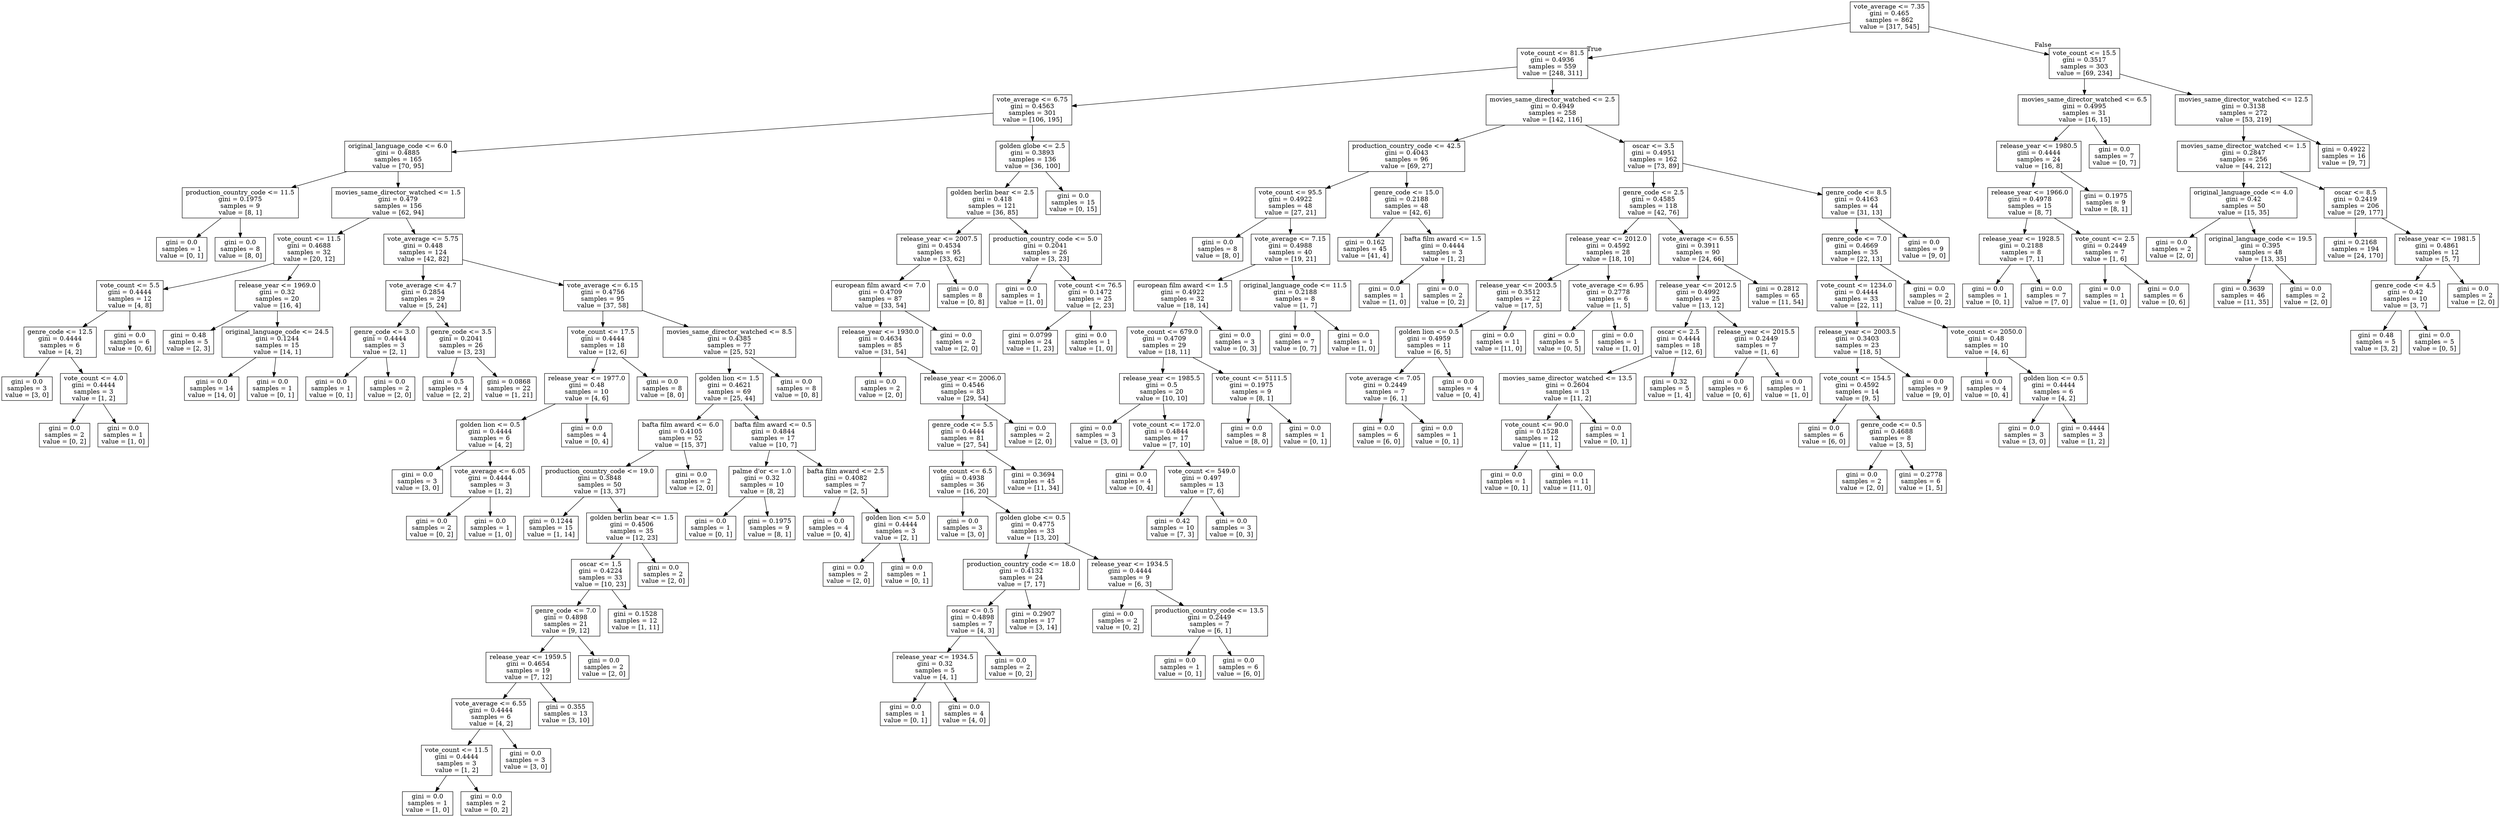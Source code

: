 digraph Tree {
node [shape=box] ;
0 [label="vote_average <= 7.35\ngini = 0.465\nsamples = 862\nvalue = [317, 545]"] ;
1 [label="vote_count <= 81.5\ngini = 0.4936\nsamples = 559\nvalue = [248, 311]"] ;
0 -> 1 [labeldistance=2.5, labelangle=45, headlabel="True"] ;
3 [label="vote_average <= 6.75\ngini = 0.4563\nsamples = 301\nvalue = [106, 195]"] ;
1 -> 3 ;
21 [label="original_language_code <= 6.0\ngini = 0.4885\nsamples = 165\nvalue = [70, 95]"] ;
3 -> 21 ;
23 [label="production_country_code <= 11.5\ngini = 0.1975\nsamples = 9\nvalue = [8, 1]"] ;
21 -> 23 ;
89 [label="gini = 0.0\nsamples = 1\nvalue = [0, 1]"] ;
23 -> 89 ;
90 [label="gini = 0.0\nsamples = 8\nvalue = [8, 0]"] ;
23 -> 90 ;
24 [label="movies_same_director_watched <= 1.5\ngini = 0.479\nsamples = 156\nvalue = [62, 94]"] ;
21 -> 24 ;
25 [label="vote_count <= 11.5\ngini = 0.4688\nsamples = 32\nvalue = [20, 12]"] ;
24 -> 25 ;
31 [label="vote_count <= 5.5\ngini = 0.4444\nsamples = 12\nvalue = [4, 8]"] ;
25 -> 31 ;
37 [label="genre_code <= 12.5\ngini = 0.4444\nsamples = 6\nvalue = [4, 2]"] ;
31 -> 37 ;
183 [label="gini = 0.0\nsamples = 3\nvalue = [3, 0]"] ;
37 -> 183 ;
184 [label="vote_count <= 4.0\ngini = 0.4444\nsamples = 3\nvalue = [1, 2]"] ;
37 -> 184 ;
187 [label="gini = 0.0\nsamples = 2\nvalue = [0, 2]"] ;
184 -> 187 ;
188 [label="gini = 0.0\nsamples = 1\nvalue = [1, 0]"] ;
184 -> 188 ;
38 [label="gini = 0.0\nsamples = 6\nvalue = [0, 6]"] ;
31 -> 38 ;
32 [label="release_year <= 1969.0\ngini = 0.32\nsamples = 20\nvalue = [16, 4]"] ;
25 -> 32 ;
49 [label="gini = 0.48\nsamples = 5\nvalue = [2, 3]"] ;
32 -> 49 ;
50 [label="original_language_code <= 24.5\ngini = 0.1244\nsamples = 15\nvalue = [14, 1]"] ;
32 -> 50 ;
85 [label="gini = 0.0\nsamples = 14\nvalue = [14, 0]"] ;
50 -> 85 ;
86 [label="gini = 0.0\nsamples = 1\nvalue = [0, 1]"] ;
50 -> 86 ;
26 [label="vote_average <= 5.75\ngini = 0.448\nsamples = 124\nvalue = [42, 82]"] ;
24 -> 26 ;
55 [label="vote_average <= 4.7\ngini = 0.2854\nsamples = 29\nvalue = [5, 24]"] ;
26 -> 55 ;
111 [label="genre_code <= 3.0\ngini = 0.4444\nsamples = 3\nvalue = [2, 1]"] ;
55 -> 111 ;
191 [label="gini = 0.0\nsamples = 1\nvalue = [0, 1]"] ;
111 -> 191 ;
192 [label="gini = 0.0\nsamples = 2\nvalue = [2, 0]"] ;
111 -> 192 ;
112 [label="genre_code <= 3.5\ngini = 0.2041\nsamples = 26\nvalue = [3, 23]"] ;
55 -> 112 ;
169 [label="gini = 0.5\nsamples = 4\nvalue = [2, 2]"] ;
112 -> 169 ;
170 [label="gini = 0.0868\nsamples = 22\nvalue = [1, 21]"] ;
112 -> 170 ;
56 [label="vote_average <= 6.15\ngini = 0.4756\nsamples = 95\nvalue = [37, 58]"] ;
26 -> 56 ;
57 [label="vote_count <= 17.5\ngini = 0.4444\nsamples = 18\nvalue = [12, 6]"] ;
56 -> 57 ;
59 [label="release_year <= 1977.0\ngini = 0.48\nsamples = 10\nvalue = [4, 6]"] ;
57 -> 59 ;
61 [label="golden lion <= 0.5\ngini = 0.4444\nsamples = 6\nvalue = [4, 2]"] ;
59 -> 61 ;
193 [label="gini = 0.0\nsamples = 3\nvalue = [3, 0]"] ;
61 -> 193 ;
194 [label="vote_average <= 6.05\ngini = 0.4444\nsamples = 3\nvalue = [1, 2]"] ;
61 -> 194 ;
195 [label="gini = 0.0\nsamples = 2\nvalue = [0, 2]"] ;
194 -> 195 ;
196 [label="gini = 0.0\nsamples = 1\nvalue = [1, 0]"] ;
194 -> 196 ;
62 [label="gini = 0.0\nsamples = 4\nvalue = [0, 4]"] ;
59 -> 62 ;
60 [label="gini = 0.0\nsamples = 8\nvalue = [8, 0]"] ;
57 -> 60 ;
58 [label="movies_same_director_watched <= 8.5\ngini = 0.4385\nsamples = 77\nvalue = [25, 52]"] ;
56 -> 58 ;
73 [label="golden lion <= 1.5\ngini = 0.4621\nsamples = 69\nvalue = [25, 44]"] ;
58 -> 73 ;
75 [label="bafta film award <= 6.0\ngini = 0.4105\nsamples = 52\nvalue = [15, 37]"] ;
73 -> 75 ;
79 [label="production_country_code <= 19.0\ngini = 0.3848\nsamples = 50\nvalue = [13, 37]"] ;
75 -> 79 ;
121 [label="gini = 0.1244\nsamples = 15\nvalue = [1, 14]"] ;
79 -> 121 ;
122 [label="golden berlin bear <= 1.5\ngini = 0.4506\nsamples = 35\nvalue = [12, 23]"] ;
79 -> 122 ;
123 [label="oscar <= 1.5\ngini = 0.4224\nsamples = 33\nvalue = [10, 23]"] ;
122 -> 123 ;
125 [label="genre_code <= 7.0\ngini = 0.4898\nsamples = 21\nvalue = [9, 12]"] ;
123 -> 125 ;
155 [label="release_year <= 1959.5\ngini = 0.4654\nsamples = 19\nvalue = [7, 12]"] ;
125 -> 155 ;
157 [label="vote_average <= 6.55\ngini = 0.4444\nsamples = 6\nvalue = [4, 2]"] ;
155 -> 157 ;
177 [label="vote_count <= 11.5\ngini = 0.4444\nsamples = 3\nvalue = [1, 2]"] ;
157 -> 177 ;
185 [label="gini = 0.0\nsamples = 1\nvalue = [1, 0]"] ;
177 -> 185 ;
186 [label="gini = 0.0\nsamples = 2\nvalue = [0, 2]"] ;
177 -> 186 ;
178 [label="gini = 0.0\nsamples = 3\nvalue = [3, 0]"] ;
157 -> 178 ;
158 [label="gini = 0.355\nsamples = 13\nvalue = [3, 10]"] ;
155 -> 158 ;
156 [label="gini = 0.0\nsamples = 2\nvalue = [2, 0]"] ;
125 -> 156 ;
126 [label="gini = 0.1528\nsamples = 12\nvalue = [1, 11]"] ;
123 -> 126 ;
124 [label="gini = 0.0\nsamples = 2\nvalue = [2, 0]"] ;
122 -> 124 ;
80 [label="gini = 0.0\nsamples = 2\nvalue = [2, 0]"] ;
75 -> 80 ;
76 [label="bafta film award <= 0.5\ngini = 0.4844\nsamples = 17\nvalue = [10, 7]"] ;
73 -> 76 ;
77 [label="palme d'or <= 1.0\ngini = 0.32\nsamples = 10\nvalue = [8, 2]"] ;
76 -> 77 ;
159 [label="gini = 0.0\nsamples = 1\nvalue = [0, 1]"] ;
77 -> 159 ;
160 [label="gini = 0.1975\nsamples = 9\nvalue = [8, 1]"] ;
77 -> 160 ;
78 [label="bafta film award <= 2.5\ngini = 0.4082\nsamples = 7\nvalue = [2, 5]"] ;
76 -> 78 ;
153 [label="gini = 0.0\nsamples = 4\nvalue = [0, 4]"] ;
78 -> 153 ;
154 [label="golden lion <= 5.0\ngini = 0.4444\nsamples = 3\nvalue = [2, 1]"] ;
78 -> 154 ;
179 [label="gini = 0.0\nsamples = 2\nvalue = [2, 0]"] ;
154 -> 179 ;
180 [label="gini = 0.0\nsamples = 1\nvalue = [0, 1]"] ;
154 -> 180 ;
74 [label="gini = 0.0\nsamples = 8\nvalue = [0, 8]"] ;
58 -> 74 ;
22 [label="golden globe <= 2.5\ngini = 0.3893\nsamples = 136\nvalue = [36, 100]"] ;
3 -> 22 ;
41 [label="golden berlin bear <= 2.5\ngini = 0.418\nsamples = 121\nvalue = [36, 85]"] ;
22 -> 41 ;
47 [label="release_year <= 2007.5\ngini = 0.4534\nsamples = 95\nvalue = [33, 62]"] ;
41 -> 47 ;
51 [label="european film award <= 7.0\ngini = 0.4709\nsamples = 87\nvalue = [33, 54]"] ;
47 -> 51 ;
127 [label="release_year <= 1930.0\ngini = 0.4634\nsamples = 85\nvalue = [31, 54]"] ;
51 -> 127 ;
129 [label="gini = 0.0\nsamples = 2\nvalue = [2, 0]"] ;
127 -> 129 ;
130 [label="release_year <= 2006.0\ngini = 0.4546\nsamples = 83\nvalue = [29, 54]"] ;
127 -> 130 ;
131 [label="genre_code <= 5.5\ngini = 0.4444\nsamples = 81\nvalue = [27, 54]"] ;
130 -> 131 ;
133 [label="vote_count <= 6.5\ngini = 0.4938\nsamples = 36\nvalue = [16, 20]"] ;
131 -> 133 ;
135 [label="gini = 0.0\nsamples = 3\nvalue = [3, 0]"] ;
133 -> 135 ;
136 [label="golden globe <= 0.5\ngini = 0.4775\nsamples = 33\nvalue = [13, 20]"] ;
133 -> 136 ;
137 [label="production_country_code <= 18.0\ngini = 0.4132\nsamples = 24\nvalue = [7, 17]"] ;
136 -> 137 ;
147 [label="oscar <= 0.5\ngini = 0.4898\nsamples = 7\nvalue = [4, 3]"] ;
137 -> 147 ;
149 [label="release_year <= 1934.5\ngini = 0.32\nsamples = 5\nvalue = [4, 1]"] ;
147 -> 149 ;
151 [label="gini = 0.0\nsamples = 1\nvalue = [0, 1]"] ;
149 -> 151 ;
152 [label="gini = 0.0\nsamples = 4\nvalue = [4, 0]"] ;
149 -> 152 ;
150 [label="gini = 0.0\nsamples = 2\nvalue = [0, 2]"] ;
147 -> 150 ;
148 [label="gini = 0.2907\nsamples = 17\nvalue = [3, 14]"] ;
137 -> 148 ;
138 [label="release_year <= 1934.5\ngini = 0.4444\nsamples = 9\nvalue = [6, 3]"] ;
136 -> 138 ;
139 [label="gini = 0.0\nsamples = 2\nvalue = [0, 2]"] ;
138 -> 139 ;
140 [label="production_country_code <= 13.5\ngini = 0.2449\nsamples = 7\nvalue = [6, 1]"] ;
138 -> 140 ;
141 [label="gini = 0.0\nsamples = 1\nvalue = [0, 1]"] ;
140 -> 141 ;
142 [label="gini = 0.0\nsamples = 6\nvalue = [6, 0]"] ;
140 -> 142 ;
134 [label="gini = 0.3694\nsamples = 45\nvalue = [11, 34]"] ;
131 -> 134 ;
132 [label="gini = 0.0\nsamples = 2\nvalue = [2, 0]"] ;
130 -> 132 ;
128 [label="gini = 0.0\nsamples = 2\nvalue = [2, 0]"] ;
51 -> 128 ;
52 [label="gini = 0.0\nsamples = 8\nvalue = [0, 8]"] ;
47 -> 52 ;
48 [label="production_country_code <= 5.0\ngini = 0.2041\nsamples = 26\nvalue = [3, 23]"] ;
41 -> 48 ;
117 [label="gini = 0.0\nsamples = 1\nvalue = [1, 0]"] ;
48 -> 117 ;
118 [label="vote_count <= 76.5\ngini = 0.1472\nsamples = 25\nvalue = [2, 23]"] ;
48 -> 118 ;
119 [label="gini = 0.0799\nsamples = 24\nvalue = [1, 23]"] ;
118 -> 119 ;
120 [label="gini = 0.0\nsamples = 1\nvalue = [1, 0]"] ;
118 -> 120 ;
42 [label="gini = 0.0\nsamples = 15\nvalue = [0, 15]"] ;
22 -> 42 ;
4 [label="movies_same_director_watched <= 2.5\ngini = 0.4949\nsamples = 258\nvalue = [142, 116]"] ;
1 -> 4 ;
5 [label="production_country_code <= 42.5\ngini = 0.4043\nsamples = 96\nvalue = [69, 27]"] ;
4 -> 5 ;
15 [label="vote_count <= 95.5\ngini = 0.4922\nsamples = 48\nvalue = [27, 21]"] ;
5 -> 15 ;
27 [label="gini = 0.0\nsamples = 8\nvalue = [8, 0]"] ;
15 -> 27 ;
28 [label="vote_average <= 7.15\ngini = 0.4988\nsamples = 40\nvalue = [19, 21]"] ;
15 -> 28 ;
39 [label="european film award <= 1.5\ngini = 0.4922\nsamples = 32\nvalue = [18, 14]"] ;
28 -> 39 ;
53 [label="vote_count <= 679.0\ngini = 0.4709\nsamples = 29\nvalue = [18, 11]"] ;
39 -> 53 ;
83 [label="release_year <= 1985.5\ngini = 0.5\nsamples = 20\nvalue = [10, 10]"] ;
53 -> 83 ;
91 [label="gini = 0.0\nsamples = 3\nvalue = [3, 0]"] ;
83 -> 91 ;
92 [label="vote_count <= 172.0\ngini = 0.4844\nsamples = 17\nvalue = [7, 10]"] ;
83 -> 92 ;
93 [label="gini = 0.0\nsamples = 4\nvalue = [0, 4]"] ;
92 -> 93 ;
94 [label="vote_count <= 549.0\ngini = 0.497\nsamples = 13\nvalue = [7, 6]"] ;
92 -> 94 ;
95 [label="gini = 0.42\nsamples = 10\nvalue = [7, 3]"] ;
94 -> 95 ;
96 [label="gini = 0.0\nsamples = 3\nvalue = [0, 3]"] ;
94 -> 96 ;
84 [label="vote_count <= 5111.5\ngini = 0.1975\nsamples = 9\nvalue = [8, 1]"] ;
53 -> 84 ;
87 [label="gini = 0.0\nsamples = 8\nvalue = [8, 0]"] ;
84 -> 87 ;
88 [label="gini = 0.0\nsamples = 1\nvalue = [0, 1]"] ;
84 -> 88 ;
54 [label="gini = 0.0\nsamples = 3\nvalue = [0, 3]"] ;
39 -> 54 ;
40 [label="original_language_code <= 11.5\ngini = 0.2188\nsamples = 8\nvalue = [1, 7]"] ;
28 -> 40 ;
97 [label="gini = 0.0\nsamples = 7\nvalue = [0, 7]"] ;
40 -> 97 ;
98 [label="gini = 0.0\nsamples = 1\nvalue = [1, 0]"] ;
40 -> 98 ;
16 [label="genre_code <= 15.0\ngini = 0.2188\nsamples = 48\nvalue = [42, 6]"] ;
5 -> 16 ;
81 [label="gini = 0.162\nsamples = 45\nvalue = [41, 4]"] ;
16 -> 81 ;
82 [label="bafta film award <= 1.5\ngini = 0.4444\nsamples = 3\nvalue = [1, 2]"] ;
16 -> 82 ;
181 [label="gini = 0.0\nsamples = 1\nvalue = [1, 0]"] ;
82 -> 181 ;
182 [label="gini = 0.0\nsamples = 2\nvalue = [0, 2]"] ;
82 -> 182 ;
6 [label="oscar <= 3.5\ngini = 0.4951\nsamples = 162\nvalue = [73, 89]"] ;
4 -> 6 ;
7 [label="genre_code <= 2.5\ngini = 0.4585\nsamples = 118\nvalue = [42, 76]"] ;
6 -> 7 ;
9 [label="release_year <= 2012.0\ngini = 0.4592\nsamples = 28\nvalue = [18, 10]"] ;
7 -> 9 ;
29 [label="release_year <= 2003.5\ngini = 0.3512\nsamples = 22\nvalue = [17, 5]"] ;
9 -> 29 ;
43 [label="golden lion <= 0.5\ngini = 0.4959\nsamples = 11\nvalue = [6, 5]"] ;
29 -> 43 ;
45 [label="vote_average <= 7.05\ngini = 0.2449\nsamples = 7\nvalue = [6, 1]"] ;
43 -> 45 ;
101 [label="gini = 0.0\nsamples = 6\nvalue = [6, 0]"] ;
45 -> 101 ;
102 [label="gini = 0.0\nsamples = 1\nvalue = [0, 1]"] ;
45 -> 102 ;
46 [label="gini = 0.0\nsamples = 4\nvalue = [0, 4]"] ;
43 -> 46 ;
44 [label="gini = 0.0\nsamples = 11\nvalue = [11, 0]"] ;
29 -> 44 ;
30 [label="vote_average <= 6.95\ngini = 0.2778\nsamples = 6\nvalue = [1, 5]"] ;
9 -> 30 ;
109 [label="gini = 0.0\nsamples = 5\nvalue = [0, 5]"] ;
30 -> 109 ;
110 [label="gini = 0.0\nsamples = 1\nvalue = [1, 0]"] ;
30 -> 110 ;
10 [label="vote_average <= 6.55\ngini = 0.3911\nsamples = 90\nvalue = [24, 66]"] ;
7 -> 10 ;
19 [label="release_year <= 2012.5\ngini = 0.4992\nsamples = 25\nvalue = [13, 12]"] ;
10 -> 19 ;
33 [label="oscar <= 2.5\ngini = 0.4444\nsamples = 18\nvalue = [12, 6]"] ;
19 -> 33 ;
35 [label="movies_same_director_watched <= 13.5\ngini = 0.2604\nsamples = 13\nvalue = [11, 2]"] ;
33 -> 35 ;
143 [label="vote_count <= 90.0\ngini = 0.1528\nsamples = 12\nvalue = [11, 1]"] ;
35 -> 143 ;
145 [label="gini = 0.0\nsamples = 1\nvalue = [0, 1]"] ;
143 -> 145 ;
146 [label="gini = 0.0\nsamples = 11\nvalue = [11, 0]"] ;
143 -> 146 ;
144 [label="gini = 0.0\nsamples = 1\nvalue = [0, 1]"] ;
35 -> 144 ;
36 [label="gini = 0.32\nsamples = 5\nvalue = [1, 4]"] ;
33 -> 36 ;
34 [label="release_year <= 2015.5\ngini = 0.2449\nsamples = 7\nvalue = [1, 6]"] ;
19 -> 34 ;
99 [label="gini = 0.0\nsamples = 6\nvalue = [0, 6]"] ;
34 -> 99 ;
100 [label="gini = 0.0\nsamples = 1\nvalue = [1, 0]"] ;
34 -> 100 ;
20 [label="gini = 0.2812\nsamples = 65\nvalue = [11, 54]"] ;
10 -> 20 ;
8 [label="genre_code <= 8.5\ngini = 0.4163\nsamples = 44\nvalue = [31, 13]"] ;
6 -> 8 ;
69 [label="genre_code <= 7.0\ngini = 0.4669\nsamples = 35\nvalue = [22, 13]"] ;
8 -> 69 ;
103 [label="vote_count <= 1234.0\ngini = 0.4444\nsamples = 33\nvalue = [22, 11]"] ;
69 -> 103 ;
105 [label="release_year <= 2003.5\ngini = 0.3403\nsamples = 23\nvalue = [18, 5]"] ;
103 -> 105 ;
171 [label="vote_count <= 154.5\ngini = 0.4592\nsamples = 14\nvalue = [9, 5]"] ;
105 -> 171 ;
173 [label="gini = 0.0\nsamples = 6\nvalue = [6, 0]"] ;
171 -> 173 ;
174 [label="genre_code <= 0.5\ngini = 0.4688\nsamples = 8\nvalue = [3, 5]"] ;
171 -> 174 ;
175 [label="gini = 0.0\nsamples = 2\nvalue = [2, 0]"] ;
174 -> 175 ;
176 [label="gini = 0.2778\nsamples = 6\nvalue = [1, 5]"] ;
174 -> 176 ;
172 [label="gini = 0.0\nsamples = 9\nvalue = [9, 0]"] ;
105 -> 172 ;
106 [label="vote_count <= 2050.0\ngini = 0.48\nsamples = 10\nvalue = [4, 6]"] ;
103 -> 106 ;
107 [label="gini = 0.0\nsamples = 4\nvalue = [0, 4]"] ;
106 -> 107 ;
108 [label="golden lion <= 0.5\ngini = 0.4444\nsamples = 6\nvalue = [4, 2]"] ;
106 -> 108 ;
189 [label="gini = 0.0\nsamples = 3\nvalue = [3, 0]"] ;
108 -> 189 ;
190 [label="gini = 0.4444\nsamples = 3\nvalue = [1, 2]"] ;
108 -> 190 ;
104 [label="gini = 0.0\nsamples = 2\nvalue = [0, 2]"] ;
69 -> 104 ;
70 [label="gini = 0.0\nsamples = 9\nvalue = [9, 0]"] ;
8 -> 70 ;
2 [label="vote_count <= 15.5\ngini = 0.3517\nsamples = 303\nvalue = [69, 234]"] ;
0 -> 2 [labeldistance=2.5, labelangle=-45, headlabel="False"] ;
11 [label="movies_same_director_watched <= 6.5\ngini = 0.4995\nsamples = 31\nvalue = [16, 15]"] ;
2 -> 11 ;
13 [label="release_year <= 1980.5\ngini = 0.4444\nsamples = 24\nvalue = [16, 8]"] ;
11 -> 13 ;
161 [label="release_year <= 1966.0\ngini = 0.4978\nsamples = 15\nvalue = [8, 7]"] ;
13 -> 161 ;
163 [label="release_year <= 1928.5\ngini = 0.2188\nsamples = 8\nvalue = [7, 1]"] ;
161 -> 163 ;
165 [label="gini = 0.0\nsamples = 1\nvalue = [0, 1]"] ;
163 -> 165 ;
166 [label="gini = 0.0\nsamples = 7\nvalue = [7, 0]"] ;
163 -> 166 ;
164 [label="vote_count <= 2.5\ngini = 0.2449\nsamples = 7\nvalue = [1, 6]"] ;
161 -> 164 ;
167 [label="gini = 0.0\nsamples = 1\nvalue = [1, 0]"] ;
164 -> 167 ;
168 [label="gini = 0.0\nsamples = 6\nvalue = [0, 6]"] ;
164 -> 168 ;
162 [label="gini = 0.1975\nsamples = 9\nvalue = [8, 1]"] ;
13 -> 162 ;
14 [label="gini = 0.0\nsamples = 7\nvalue = [0, 7]"] ;
11 -> 14 ;
12 [label="movies_same_director_watched <= 12.5\ngini = 0.3138\nsamples = 272\nvalue = [53, 219]"] ;
2 -> 12 ;
17 [label="movies_same_director_watched <= 1.5\ngini = 0.2847\nsamples = 256\nvalue = [44, 212]"] ;
12 -> 17 ;
63 [label="original_language_code <= 4.0\ngini = 0.42\nsamples = 50\nvalue = [15, 35]"] ;
17 -> 63 ;
65 [label="gini = 0.0\nsamples = 2\nvalue = [2, 0]"] ;
63 -> 65 ;
66 [label="original_language_code <= 19.5\ngini = 0.395\nsamples = 48\nvalue = [13, 35]"] ;
63 -> 66 ;
67 [label="gini = 0.3639\nsamples = 46\nvalue = [11, 35]"] ;
66 -> 67 ;
68 [label="gini = 0.0\nsamples = 2\nvalue = [2, 0]"] ;
66 -> 68 ;
64 [label="oscar <= 8.5\ngini = 0.2419\nsamples = 206\nvalue = [29, 177]"] ;
17 -> 64 ;
71 [label="gini = 0.2168\nsamples = 194\nvalue = [24, 170]"] ;
64 -> 71 ;
72 [label="release_year <= 1981.5\ngini = 0.4861\nsamples = 12\nvalue = [5, 7]"] ;
64 -> 72 ;
113 [label="genre_code <= 4.5\ngini = 0.42\nsamples = 10\nvalue = [3, 7]"] ;
72 -> 113 ;
115 [label="gini = 0.48\nsamples = 5\nvalue = [3, 2]"] ;
113 -> 115 ;
116 [label="gini = 0.0\nsamples = 5\nvalue = [0, 5]"] ;
113 -> 116 ;
114 [label="gini = 0.0\nsamples = 2\nvalue = [2, 0]"] ;
72 -> 114 ;
18 [label="gini = 0.4922\nsamples = 16\nvalue = [9, 7]"] ;
12 -> 18 ;
}